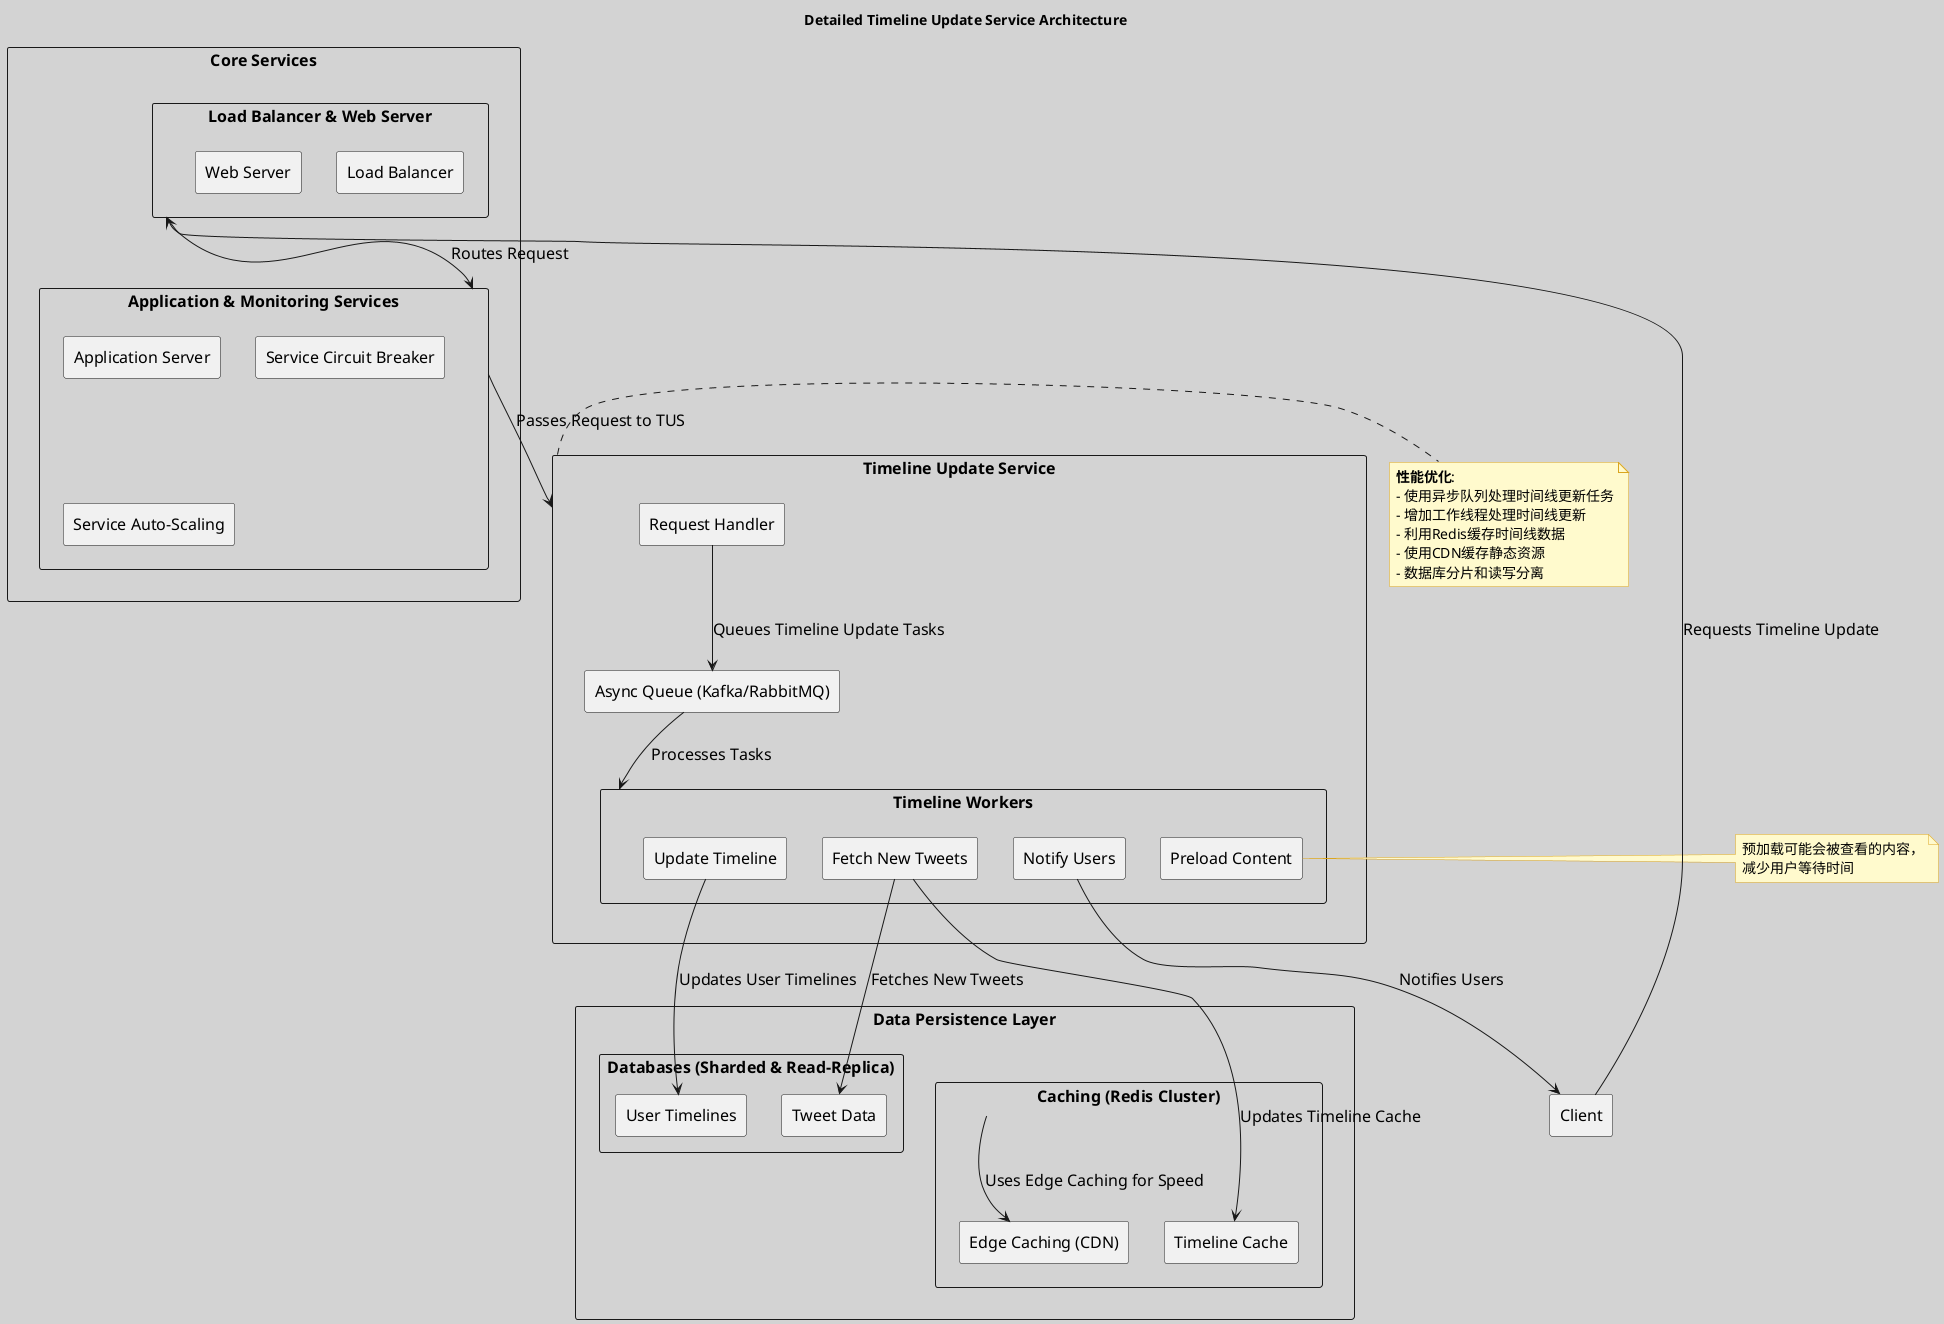 @startuml

skinparam backgroundColor #D3D3D3
skinparam defaultFontName "Arial"
skinparam defaultFontSize 16
skinparam note {
  BackgroundColor #FFFACD
  BorderColor #DAA520
  FontSize 14
  FontName "Arial"
}

title Detailed Timeline Update Service Architecture

rectangle "Client" as Client

rectangle "Core Services" as Core {
    rectangle "Load Balancer & Web Server" as LBWS {
        rectangle "Load Balancer" as LB
        rectangle "Web Server" as WS
    }
    rectangle "Application & Monitoring Services" as AMS {
        rectangle "Application Server" as AS
        rectangle "Service Circuit Breaker" as SCB
        rectangle "Service Auto-Scaling" as SAS
    }
}

rectangle "Timeline Update Service" as TUS {
    rectangle "Request Handler" as RH
    rectangle "Async Queue (Kafka/RabbitMQ)" as AQ
    rectangle "Timeline Workers" as TW {
        rectangle "Fetch New Tweets" as FNT
        rectangle "Update Timeline" as UT
        rectangle "Notify Users" as NU
        rectangle "Preload Content" as PC
    }
}

rectangle "Data Persistence Layer" as DPS {
    rectangle "Caching (Redis Cluster)" as Cache {
        rectangle "Timeline Cache" as TC
        rectangle "Edge Caching (CDN)" as EC
    }
    rectangle "Databases (Sharded & Read-Replica)" as DB {
        rectangle "User Timelines" as UTDB
        rectangle "Tweet Data" as TD
    }
}

Client -down-> LBWS : Requests Timeline Update
LBWS -down-> AMS : Routes Request
AMS -down-> TUS : Passes Request to TUS
RH -down-> AQ : Queues Timeline Update Tasks
AQ -down-> TW : Processes Tasks
FNT -down-> TD : Fetches New Tweets
FNT -down-> TC : Updates Timeline Cache
UT -down-> UTDB : Updates User Timelines
NU -down-> Client : Notifies Users
Cache -down-> EC : Uses Edge Caching for Speed

note right of TUS
  **性能优化**:
  - 使用异步队列处理时间线更新任务
  - 增加工作线程处理时间线更新
  - 利用Redis缓存时间线数据
  - 使用CDN缓存静态资源
  - 数据库分片和读写分离
end note

note right of PC
  预加载可能会被查看的内容，
  减少用户等待时间
end note

@enduml
